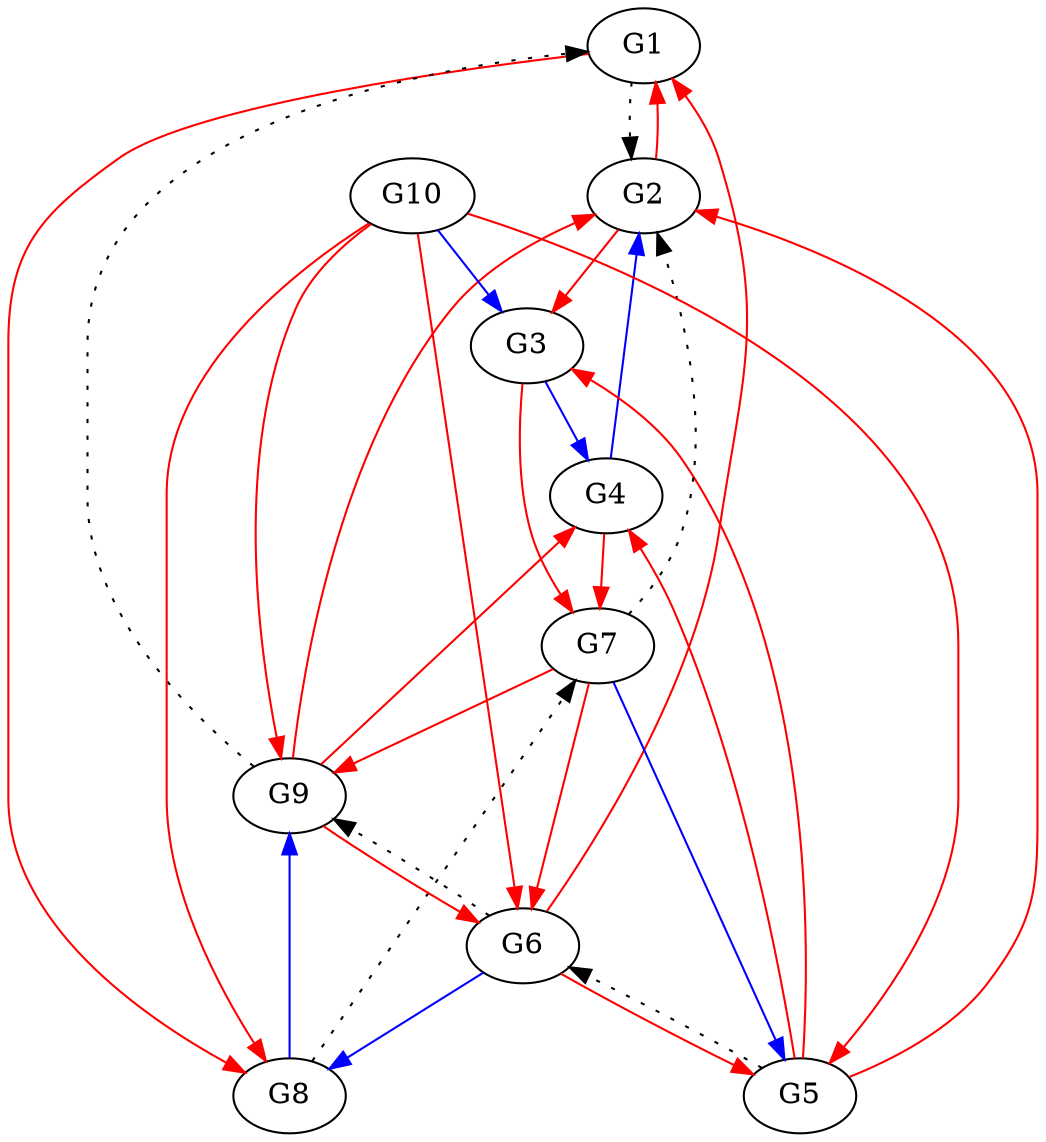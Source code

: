// Grafos-DREAM4
digraph {
	G1 [label=G1]
	G2 [label=G2]
	G3 [label=G3]
	G4 [label=G4]
	G5 [label=G5]
	G6 [label=G6]
	G7 [label=G7]
	G8 [label=G8]
	G9 [label=G9]
	G10 [label=G10]
	G1 -> G2 [style=dotted]
	G3 -> G4 [color=blue]
	G4 -> G2 [color=blue]
	G5 -> G6 [style=dotted]
	G6 -> G8 [color=blue]
	G6 -> G9 [style=dotted]
	G7 -> G2 [style=dotted]
	G7 -> G5 [color=blue]
	G8 -> G7 [style=dotted]
	G8 -> G9 [color=blue]
	G9 -> G1 [style=dotted]
	G10 -> G3 [color=blue]
	G1 -> G8 [color=red]
	G2 -> G1 [color=red]
	G2 -> G3 [color=red]
	G3 -> G7 [color=red]
	G4 -> G7 [color=red]
	G5 -> G2 [color=red]
	G5 -> G3 [color=red]
	G5 -> G4 [color=red]
	G6 -> G1 [color=red]
	G6 -> G5 [color=red]
	G7 -> G6 [color=red]
	G7 -> G9 [color=red]
	G9 -> G2 [color=red]
	G9 -> G4 [color=red]
	G9 -> G6 [color=red]
	G10 -> G5 [color=red]
	G10 -> G6 [color=red]
	G10 -> G8 [color=red]
	G10 -> G9 [color=red]
}
